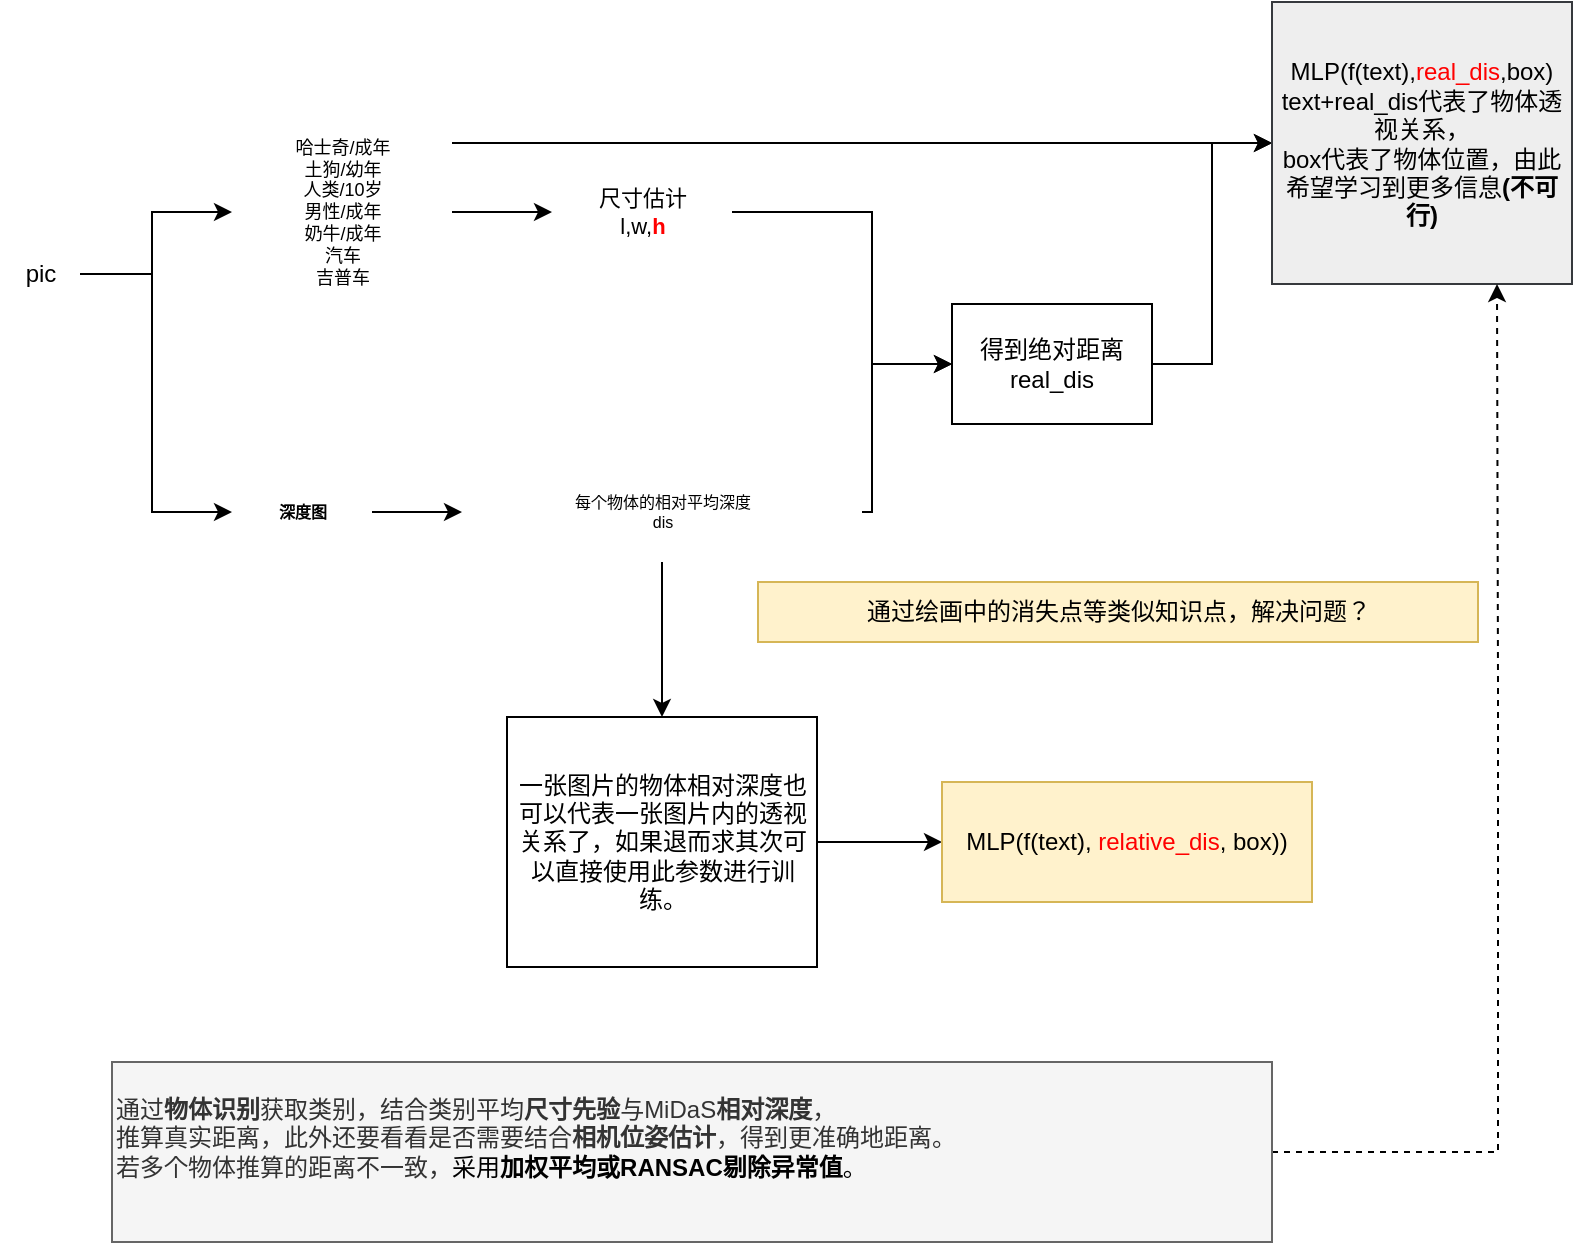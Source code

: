 <mxfile version="26.1.1">
  <diagram name="第 1 页" id="82f60LmP1u0pq9tIpefj">
    <mxGraphModel dx="1386" dy="1924" grid="1" gridSize="10" guides="1" tooltips="1" connect="1" arrows="1" fold="1" page="1" pageScale="1" pageWidth="827" pageHeight="1169" math="0" shadow="0">
      <root>
        <mxCell id="0" />
        <mxCell id="1" parent="0" />
        <mxCell id="mmYBGth3hii7XmsbXvDx-7" value="" style="edgeStyle=orthogonalEdgeStyle;rounded=0;orthogonalLoop=1;jettySize=auto;html=1;" parent="1" source="mmYBGth3hii7XmsbXvDx-5" target="mmYBGth3hii7XmsbXvDx-6" edge="1">
          <mxGeometry relative="1" as="geometry">
            <Array as="points">
              <mxPoint x="100" y="96" />
              <mxPoint x="100" y="65" />
            </Array>
          </mxGeometry>
        </mxCell>
        <mxCell id="mmYBGth3hii7XmsbXvDx-13" value="" style="edgeStyle=orthogonalEdgeStyle;rounded=0;orthogonalLoop=1;jettySize=auto;html=1;" parent="1" source="mmYBGth3hii7XmsbXvDx-5" target="mmYBGth3hii7XmsbXvDx-12" edge="1">
          <mxGeometry relative="1" as="geometry">
            <Array as="points">
              <mxPoint x="100" y="96" />
              <mxPoint x="100" y="215" />
            </Array>
          </mxGeometry>
        </mxCell>
        <mxCell id="mmYBGth3hii7XmsbXvDx-5" value="pic" style="text;html=1;align=center;verticalAlign=middle;resizable=0;points=[];autosize=1;strokeColor=none;fillColor=none;" parent="1" vertex="1">
          <mxGeometry x="24" y="81" width="40" height="30" as="geometry" />
        </mxCell>
        <mxCell id="mmYBGth3hii7XmsbXvDx-9" value="" style="edgeStyle=orthogonalEdgeStyle;rounded=0;orthogonalLoop=1;jettySize=auto;html=1;" parent="1" source="mmYBGth3hii7XmsbXvDx-6" target="mmYBGth3hii7XmsbXvDx-8" edge="1">
          <mxGeometry relative="1" as="geometry" />
        </mxCell>
        <mxCell id="mmYBGth3hii7XmsbXvDx-22" style="edgeStyle=orthogonalEdgeStyle;rounded=0;orthogonalLoop=1;jettySize=auto;html=1;entryX=0;entryY=0.5;entryDx=0;entryDy=0;" parent="1" source="mmYBGth3hii7XmsbXvDx-6" target="mmYBGth3hii7XmsbXvDx-20" edge="1">
          <mxGeometry relative="1" as="geometry">
            <Array as="points">
              <mxPoint x="220" y="30" />
              <mxPoint x="220" y="30" />
            </Array>
          </mxGeometry>
        </mxCell>
        <mxCell id="mmYBGth3hii7XmsbXvDx-6" value="&lt;font&gt;哈士奇/成年&lt;/font&gt;&lt;div&gt;&lt;font&gt;土狗/幼年&lt;/font&gt;&lt;/div&gt;&lt;div&gt;&lt;font&gt;人类/10岁&lt;/font&gt;&lt;/div&gt;&lt;div&gt;&lt;font&gt;男性/成年&lt;/font&gt;&lt;/div&gt;&lt;div&gt;&lt;font&gt;奶牛/成年&lt;/font&gt;&lt;/div&gt;&lt;div&gt;&lt;font&gt;汽车&lt;/font&gt;&lt;/div&gt;&lt;div&gt;&lt;font&gt;吉普车&lt;/font&gt;&lt;/div&gt;" style="text;html=1;align=center;verticalAlign=middle;resizable=0;points=[];autosize=1;strokeColor=none;fillColor=none;fontSize=9;horizontal=1;fontStyle=0;fontFamily=Helvetica;" parent="1" vertex="1">
          <mxGeometry x="140" y="-10" width="110" height="150" as="geometry" />
        </mxCell>
        <mxCell id="mmYBGth3hii7XmsbXvDx-17" value="" style="edgeStyle=orthogonalEdgeStyle;rounded=0;orthogonalLoop=1;jettySize=auto;html=1;entryX=0;entryY=0.5;entryDx=0;entryDy=0;" parent="1" source="mmYBGth3hii7XmsbXvDx-8" target="mmYBGth3hii7XmsbXvDx-16" edge="1">
          <mxGeometry relative="1" as="geometry">
            <Array as="points">
              <mxPoint x="460" y="65" />
              <mxPoint x="460" y="141" />
            </Array>
          </mxGeometry>
        </mxCell>
        <mxCell id="mmYBGth3hii7XmsbXvDx-8" value="尺寸估计&lt;div&gt;l,w,&lt;b&gt;&lt;font style=&quot;color: rgb(255, 0, 0);&quot;&gt;h&lt;/font&gt;&lt;/b&gt;&lt;/div&gt;" style="text;html=1;align=center;verticalAlign=middle;resizable=0;points=[];autosize=1;strokeColor=none;fillColor=none;fontSize=11;" parent="1" vertex="1">
          <mxGeometry x="300" y="40" width="90" height="50" as="geometry" />
        </mxCell>
        <mxCell id="mmYBGth3hii7XmsbXvDx-15" value="" style="edgeStyle=orthogonalEdgeStyle;rounded=0;orthogonalLoop=1;jettySize=auto;html=1;" parent="1" source="mmYBGth3hii7XmsbXvDx-12" target="mmYBGth3hii7XmsbXvDx-14" edge="1">
          <mxGeometry relative="1" as="geometry" />
        </mxCell>
        <mxCell id="mmYBGth3hii7XmsbXvDx-12" value="深度图" style="text;html=1;align=center;verticalAlign=middle;resizable=0;points=[];autosize=1;strokeColor=none;fillColor=none;fontSize=8;fontStyle=1" parent="1" vertex="1">
          <mxGeometry x="140" y="200" width="70" height="30" as="geometry" />
        </mxCell>
        <mxCell id="mmYBGth3hii7XmsbXvDx-18" style="edgeStyle=orthogonalEdgeStyle;rounded=0;orthogonalLoop=1;jettySize=auto;html=1;entryX=0;entryY=0.5;entryDx=0;entryDy=0;" parent="1" source="mmYBGth3hii7XmsbXvDx-14" target="mmYBGth3hii7XmsbXvDx-16" edge="1">
          <mxGeometry relative="1" as="geometry">
            <Array as="points">
              <mxPoint x="460" y="215" />
              <mxPoint x="460" y="141" />
            </Array>
          </mxGeometry>
        </mxCell>
        <mxCell id="mmYBGth3hii7XmsbXvDx-25" value="" style="edgeStyle=orthogonalEdgeStyle;rounded=0;orthogonalLoop=1;jettySize=auto;html=1;" parent="1" source="mmYBGth3hii7XmsbXvDx-14" target="mmYBGth3hii7XmsbXvDx-24" edge="1">
          <mxGeometry relative="1" as="geometry" />
        </mxCell>
        <mxCell id="mmYBGth3hii7XmsbXvDx-14" value="每个物体的相对平均深度&lt;div&gt;dis&lt;/div&gt;" style="text;html=1;align=center;verticalAlign=middle;resizable=0;points=[];autosize=1;strokeColor=none;fillColor=none;fontSize=8;" parent="1" vertex="1">
          <mxGeometry x="255" y="190" width="200" height="50" as="geometry" />
        </mxCell>
        <mxCell id="mmYBGth3hii7XmsbXvDx-23" style="edgeStyle=orthogonalEdgeStyle;rounded=0;orthogonalLoop=1;jettySize=auto;html=1;entryX=0;entryY=0.5;entryDx=0;entryDy=0;" parent="1" source="mmYBGth3hii7XmsbXvDx-16" target="mmYBGth3hii7XmsbXvDx-20" edge="1">
          <mxGeometry relative="1" as="geometry" />
        </mxCell>
        <mxCell id="mmYBGth3hii7XmsbXvDx-16" value="得到绝对距离real_dis" style="whiteSpace=wrap;html=1;" parent="1" vertex="1">
          <mxGeometry x="500" y="111" width="100" height="60" as="geometry" />
        </mxCell>
        <mxCell id="mmYBGth3hii7XmsbXvDx-20" value="MLP(f(text),&lt;font style=&quot;color: rgb(255, 0, 0);&quot;&gt;real_dis&lt;/font&gt;,box)&lt;div&gt;text+real_dis代表了物体透视关系，&lt;/div&gt;&lt;div&gt;box代表了物体位置，由此希望学习到更多信息&lt;b&gt;(不可行)&lt;/b&gt;&lt;/div&gt;" style="whiteSpace=wrap;html=1;fillColor=#eeeeee;strokeColor=#36393d;" parent="1" vertex="1">
          <mxGeometry x="660" y="-40" width="150" height="141" as="geometry" />
        </mxCell>
        <mxCell id="mmYBGth3hii7XmsbXvDx-27" value="" style="edgeStyle=orthogonalEdgeStyle;rounded=0;orthogonalLoop=1;jettySize=auto;html=1;" parent="1" source="mmYBGth3hii7XmsbXvDx-24" target="mmYBGth3hii7XmsbXvDx-26" edge="1">
          <mxGeometry relative="1" as="geometry" />
        </mxCell>
        <mxCell id="mmYBGth3hii7XmsbXvDx-24" value="一张图片的物体相对深度也可以代表一张图片内的透视关系了，如果退而求其次可以直接使用此参数进行训练。" style="whiteSpace=wrap;html=1;" parent="1" vertex="1">
          <mxGeometry x="277.5" y="317.5" width="155" height="125" as="geometry" />
        </mxCell>
        <mxCell id="mmYBGth3hii7XmsbXvDx-26" value="MLP(f(text), &lt;font style=&quot;color: rgb(255, 0, 0);&quot;&gt;relative_dis&lt;/font&gt;, box))" style="whiteSpace=wrap;html=1;fillColor=#fff2cc;strokeColor=#d6b656;" parent="1" vertex="1">
          <mxGeometry x="495" y="350" width="185" height="60" as="geometry" />
        </mxCell>
        <mxCell id="mmYBGth3hii7XmsbXvDx-28" value="通过绘画中的消失点等类似知识点，解决问题？" style="text;html=1;align=center;verticalAlign=middle;resizable=0;points=[];autosize=1;strokeColor=#d6b656;fillColor=#fff2cc;" parent="1" vertex="1">
          <mxGeometry x="403" y="250" width="360" height="30" as="geometry" />
        </mxCell>
        <mxCell id="mmYBGth3hii7XmsbXvDx-30" style="edgeStyle=orthogonalEdgeStyle;rounded=0;orthogonalLoop=1;jettySize=auto;html=1;entryX=0.75;entryY=1;entryDx=0;entryDy=0;dashed=1;" parent="1" source="mmYBGth3hii7XmsbXvDx-29" target="mmYBGth3hii7XmsbXvDx-20" edge="1">
          <mxGeometry relative="1" as="geometry">
            <Array as="points">
              <mxPoint x="773" y="535" />
              <mxPoint x="773" y="301" />
            </Array>
          </mxGeometry>
        </mxCell>
        <mxCell id="mmYBGth3hii7XmsbXvDx-29" value="通过&lt;b&gt;物体识别&lt;/b&gt;获取类别，结合类别平均&lt;b&gt;尺寸先验&lt;/b&gt;与MiDaS&lt;b&gt;相对深度&lt;/b&gt;，&lt;div&gt;推算真实距离，此外还要看看是否需要结合&lt;b&gt;相机位姿估计&lt;/b&gt;，得到更准确地距离。&lt;/div&gt;&lt;div&gt;若多个物体推算的距离不一致，&lt;span style=&quot;background-color: transparent; color: light-dark(rgb(0, 0, 0), rgb(255, 255, 255));&quot;&gt;采用&lt;b&gt;加权平均或RANSAC剔除异常值&lt;/b&gt;。&lt;/span&gt;&lt;/div&gt;&lt;div&gt;&lt;span style=&quot;background-color: transparent; color: light-dark(rgb(0, 0, 0), rgb(255, 255, 255));&quot;&gt;&lt;br&gt;&lt;/span&gt;&lt;/div&gt;" style="text;html=1;align=left;verticalAlign=middle;resizable=0;points=[];autosize=1;strokeColor=#666666;fillColor=#f5f5f5;fontColor=#333333;" parent="1" vertex="1">
          <mxGeometry x="80" y="490" width="580" height="90" as="geometry" />
        </mxCell>
      </root>
    </mxGraphModel>
  </diagram>
</mxfile>
